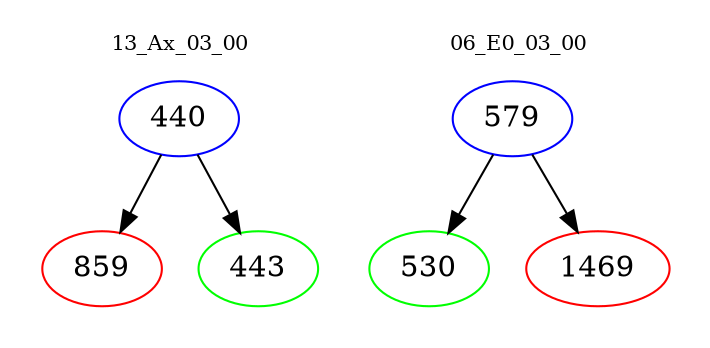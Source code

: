 digraph{
subgraph cluster_0 {
color = white
label = "13_Ax_03_00";
fontsize=10;
T0_440 [label="440", color="blue"]
T0_440 -> T0_859 [color="black"]
T0_859 [label="859", color="red"]
T0_440 -> T0_443 [color="black"]
T0_443 [label="443", color="green"]
}
subgraph cluster_1 {
color = white
label = "06_E0_03_00";
fontsize=10;
T1_579 [label="579", color="blue"]
T1_579 -> T1_530 [color="black"]
T1_530 [label="530", color="green"]
T1_579 -> T1_1469 [color="black"]
T1_1469 [label="1469", color="red"]
}
}
